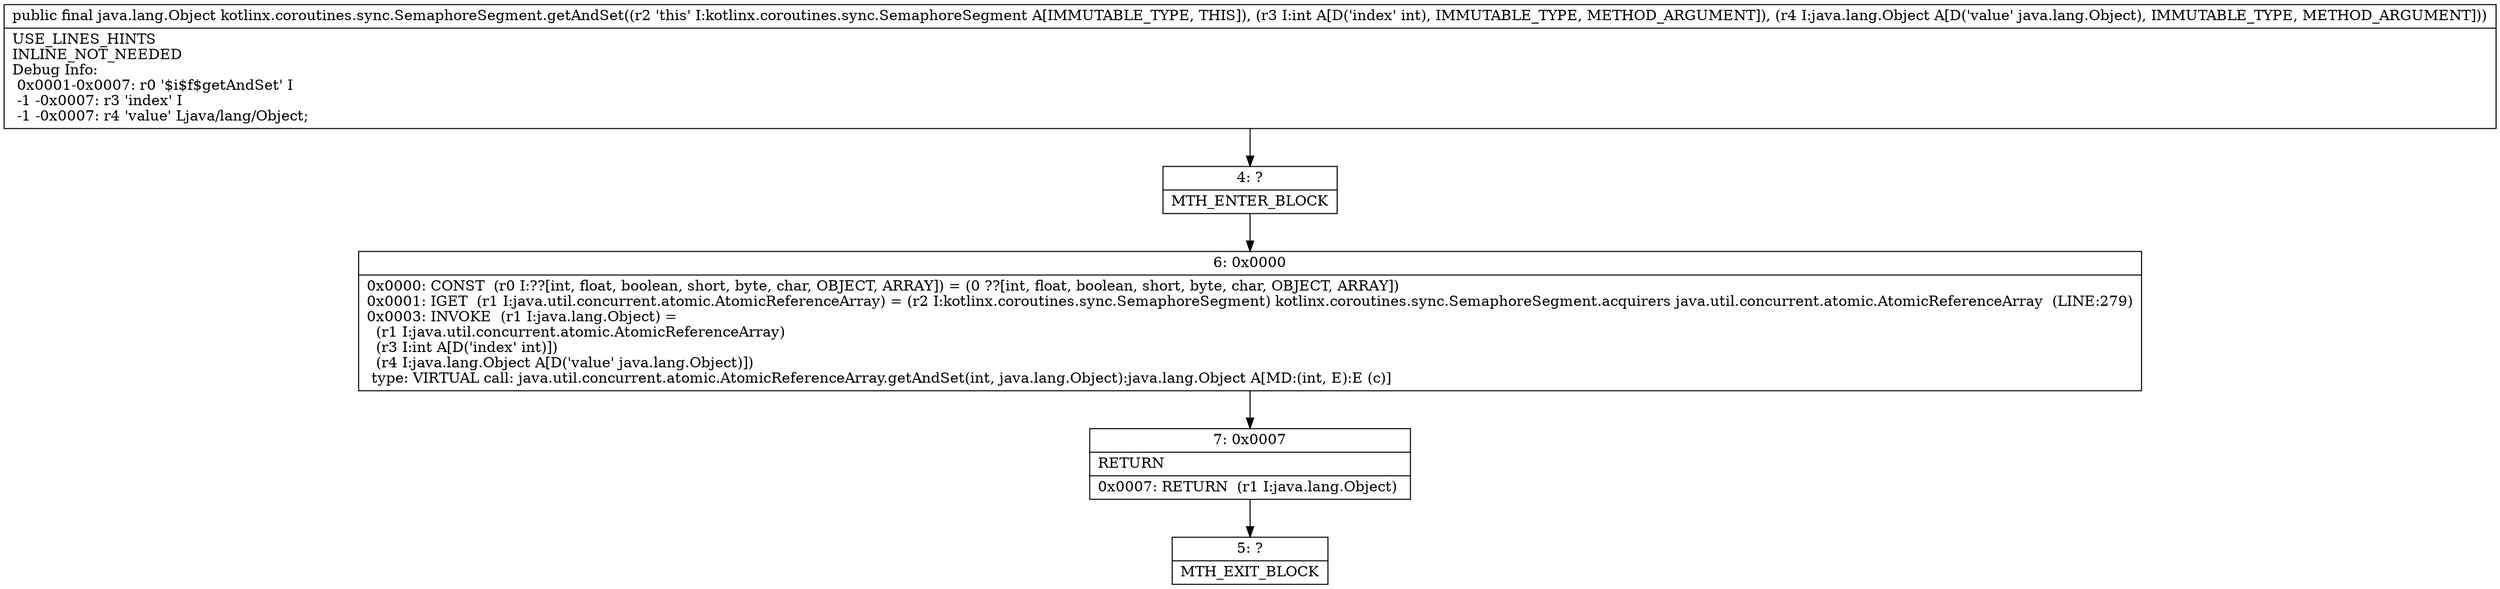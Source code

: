 digraph "CFG forkotlinx.coroutines.sync.SemaphoreSegment.getAndSet(ILjava\/lang\/Object;)Ljava\/lang\/Object;" {
Node_4 [shape=record,label="{4\:\ ?|MTH_ENTER_BLOCK\l}"];
Node_6 [shape=record,label="{6\:\ 0x0000|0x0000: CONST  (r0 I:??[int, float, boolean, short, byte, char, OBJECT, ARRAY]) = (0 ??[int, float, boolean, short, byte, char, OBJECT, ARRAY]) \l0x0001: IGET  (r1 I:java.util.concurrent.atomic.AtomicReferenceArray) = (r2 I:kotlinx.coroutines.sync.SemaphoreSegment) kotlinx.coroutines.sync.SemaphoreSegment.acquirers java.util.concurrent.atomic.AtomicReferenceArray  (LINE:279)\l0x0003: INVOKE  (r1 I:java.lang.Object) = \l  (r1 I:java.util.concurrent.atomic.AtomicReferenceArray)\l  (r3 I:int A[D('index' int)])\l  (r4 I:java.lang.Object A[D('value' java.lang.Object)])\l type: VIRTUAL call: java.util.concurrent.atomic.AtomicReferenceArray.getAndSet(int, java.lang.Object):java.lang.Object A[MD:(int, E):E (c)]\l}"];
Node_7 [shape=record,label="{7\:\ 0x0007|RETURN\l|0x0007: RETURN  (r1 I:java.lang.Object) \l}"];
Node_5 [shape=record,label="{5\:\ ?|MTH_EXIT_BLOCK\l}"];
MethodNode[shape=record,label="{public final java.lang.Object kotlinx.coroutines.sync.SemaphoreSegment.getAndSet((r2 'this' I:kotlinx.coroutines.sync.SemaphoreSegment A[IMMUTABLE_TYPE, THIS]), (r3 I:int A[D('index' int), IMMUTABLE_TYPE, METHOD_ARGUMENT]), (r4 I:java.lang.Object A[D('value' java.lang.Object), IMMUTABLE_TYPE, METHOD_ARGUMENT]))  | USE_LINES_HINTS\lINLINE_NOT_NEEDED\lDebug Info:\l  0x0001\-0x0007: r0 '$i$f$getAndSet' I\l  \-1 \-0x0007: r3 'index' I\l  \-1 \-0x0007: r4 'value' Ljava\/lang\/Object;\l}"];
MethodNode -> Node_4;Node_4 -> Node_6;
Node_6 -> Node_7;
Node_7 -> Node_5;
}


